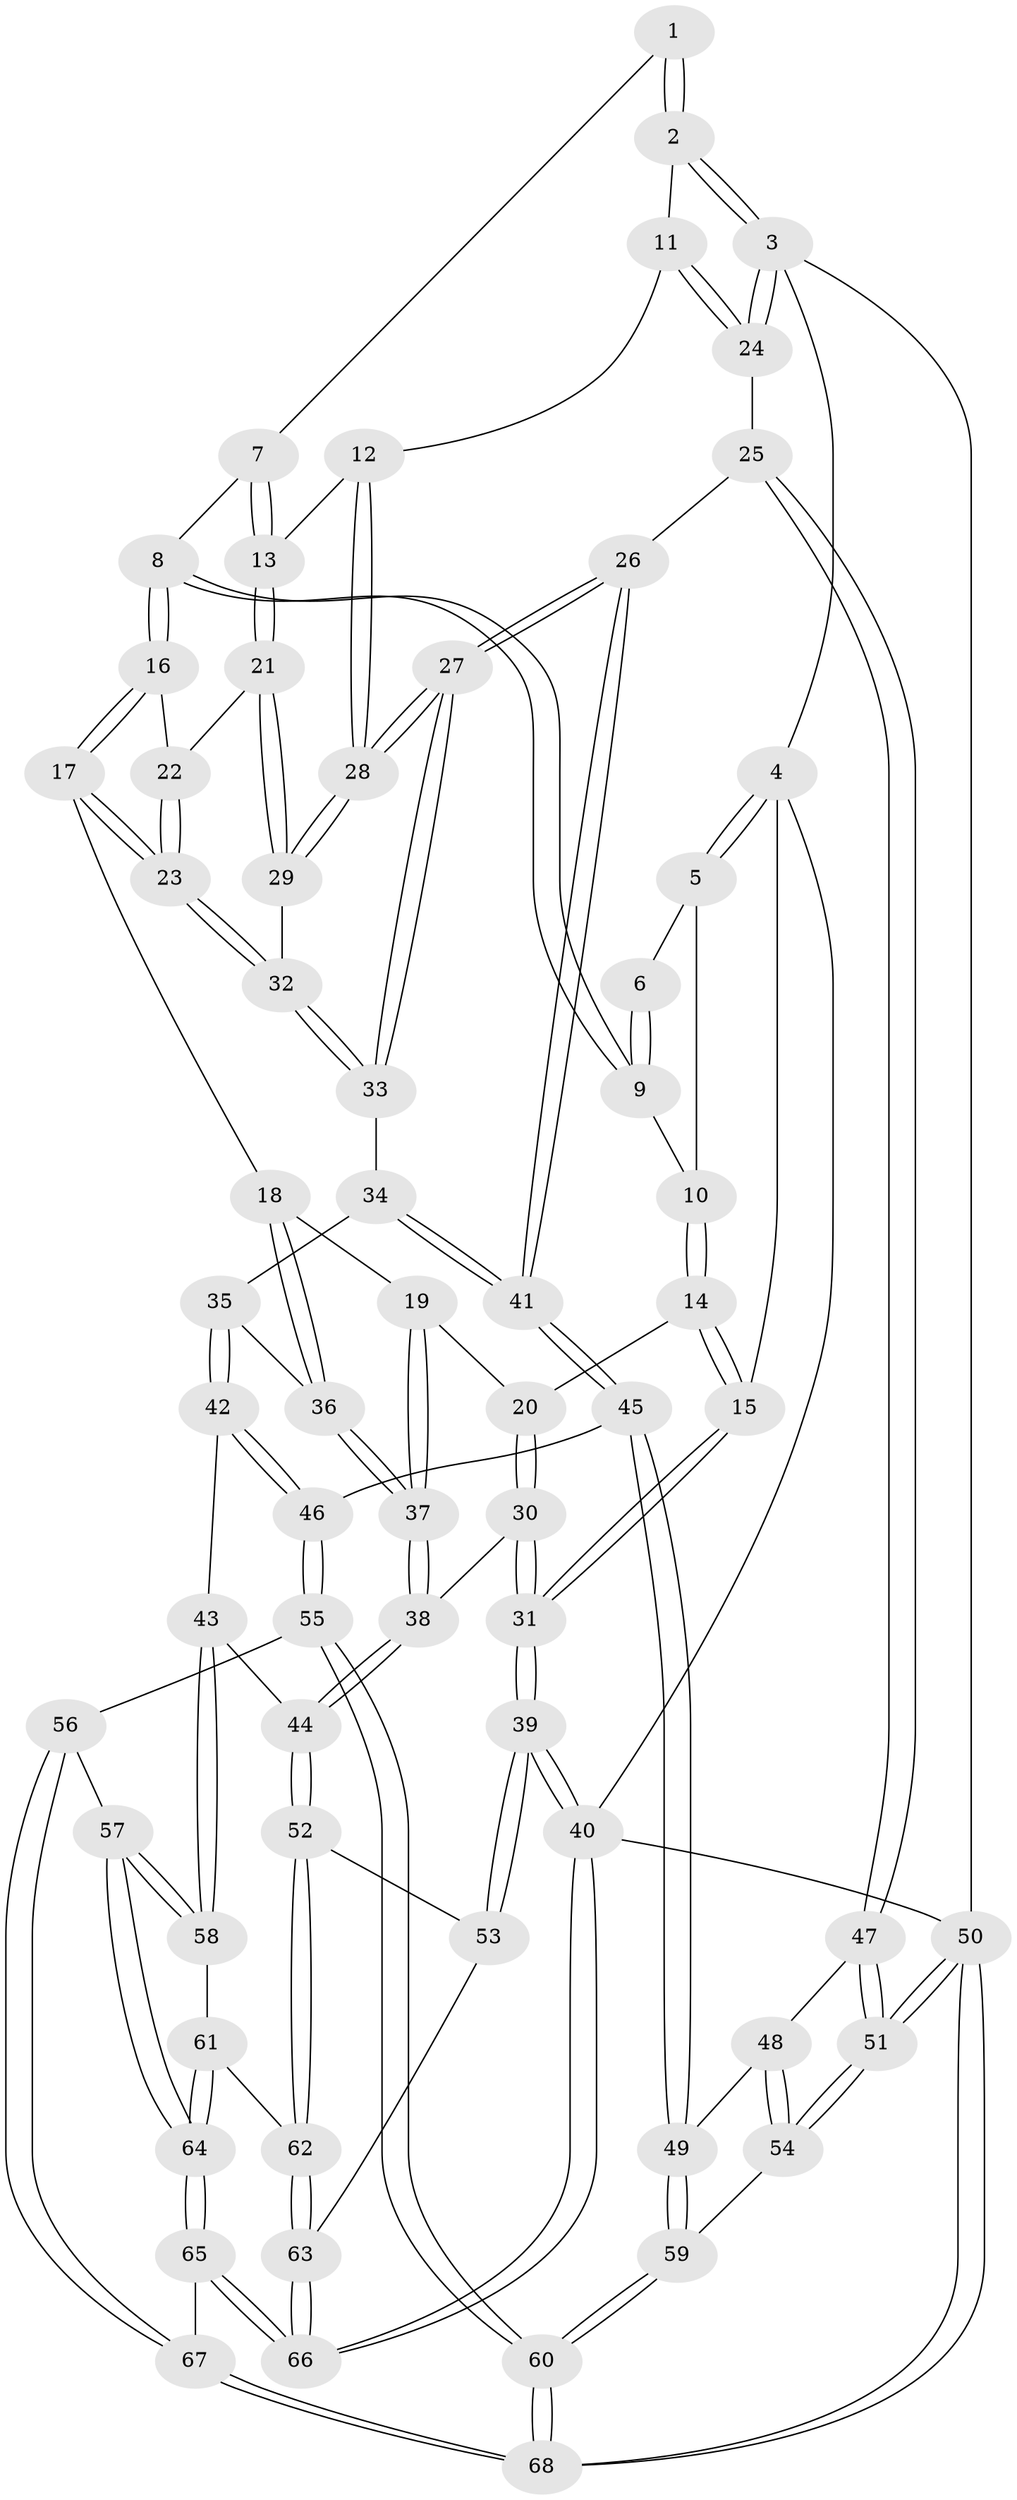 // coarse degree distribution, {3: 0.15384615384615385, 5: 0.2564102564102564, 4: 0.5641025641025641, 6: 0.02564102564102564}
// Generated by graph-tools (version 1.1) at 2025/52/02/27/25 19:52:44]
// undirected, 68 vertices, 167 edges
graph export_dot {
graph [start="1"]
  node [color=gray90,style=filled];
  1 [pos="+0.6640068722076055+0"];
  2 [pos="+0.9886979871056889+0"];
  3 [pos="+1+0"];
  4 [pos="+0+0"];
  5 [pos="+0.11417167263107568+0"];
  6 [pos="+0.3814977912282629+0"];
  7 [pos="+0.6287984232496829+0"];
  8 [pos="+0.4935408997470887+0.1291124142586594"];
  9 [pos="+0.42197938337662827+0.08371054105435338"];
  10 [pos="+0.35798327997522317+0.07102507542200222"];
  11 [pos="+0.8338986950917334+0.19481644708897738"];
  12 [pos="+0.7639984251800995+0.21535283786905116"];
  13 [pos="+0.7180069574983118+0.21964669205376386"];
  14 [pos="+0.22615493160450836+0.2007274267589805"];
  15 [pos="+0+0"];
  16 [pos="+0.49367870101940264+0.14362661537550067"];
  17 [pos="+0.4060492966969739+0.25908356391969317"];
  18 [pos="+0.32800951214526103+0.2778080569463914"];
  19 [pos="+0.3096827146285785+0.276182199730365"];
  20 [pos="+0.23794312910771448+0.2154533704662463"];
  21 [pos="+0.6905293399375987+0.2382313572881232"];
  22 [pos="+0.6263920216477783+0.22943487932487477"];
  23 [pos="+0.5138493107972816+0.36428951856616726"];
  24 [pos="+1+0.44414190628525946"];
  25 [pos="+1+0.49974027759864725"];
  26 [pos="+0.8839077627819782+0.5256957951277685"];
  27 [pos="+0.8246732721485887+0.48446800715298577"];
  28 [pos="+0.8183008414967442+0.4755616238411754"];
  29 [pos="+0.6829770903932848+0.3377418148979656"];
  30 [pos="+0+0.5705792103386688"];
  31 [pos="+0+0.5677691885105036"];
  32 [pos="+0.5453698476116431+0.4485677418748991"];
  33 [pos="+0.5436931824588351+0.46340785952355473"];
  34 [pos="+0.5375608307517078+0.4747811113787305"];
  35 [pos="+0.46747995693002453+0.526486806903991"];
  36 [pos="+0.4174737121580434+0.5136266831061059"];
  37 [pos="+0.17778509929087694+0.5469659868271302"];
  38 [pos="+0.10936275502791343+0.5926100423906959"];
  39 [pos="+0+1"];
  40 [pos="+0+1"];
  41 [pos="+0.7254518426298998+0.6711494015377415"];
  42 [pos="+0.4765522639559418+0.700236823533544"];
  43 [pos="+0.38231240396703176+0.7490015205700181"];
  44 [pos="+0.2400736606743682+0.7526263206186697"];
  45 [pos="+0.7243972405331381+0.6735085280264462"];
  46 [pos="+0.5798193872168903+0.7499258066891547"];
  47 [pos="+1+0.5841177623731378"];
  48 [pos="+0.9011231177091569+0.7820131074994514"];
  49 [pos="+0.8113487643701145+0.8396112790642546"];
  50 [pos="+1+1"];
  51 [pos="+1+0.9383751953168293"];
  52 [pos="+0.23988435201447825+0.7543393356514381"];
  53 [pos="+0.0777657982486448+0.8901165573885383"];
  54 [pos="+0.9911327687854895+0.8998457411877747"];
  55 [pos="+0.5857959593596457+0.8469664494426199"];
  56 [pos="+0.5408998227303089+0.9122642581683312"];
  57 [pos="+0.4633833947995754+0.9153538380548867"];
  58 [pos="+0.4291125574314438+0.8821287865524543"];
  59 [pos="+0.8092561014846134+0.900156501401799"];
  60 [pos="+0.7809241959373522+0.9464968787791022"];
  61 [pos="+0.32779482695770795+0.9212140772214166"];
  62 [pos="+0.24475499192605185+0.8614239555067724"];
  63 [pos="+0.20805294472082927+0.9358398115270185"];
  64 [pos="+0.3839380291647772+1"];
  65 [pos="+0.361358873535484+1"];
  66 [pos="+0.08196773542990335+1"];
  67 [pos="+0.6312950667242954+1"];
  68 [pos="+0.7616008032093974+1"];
  1 -- 2;
  1 -- 2;
  1 -- 7;
  2 -- 3;
  2 -- 3;
  2 -- 11;
  3 -- 4;
  3 -- 24;
  3 -- 24;
  3 -- 50;
  4 -- 5;
  4 -- 5;
  4 -- 15;
  4 -- 40;
  5 -- 6;
  5 -- 10;
  6 -- 9;
  6 -- 9;
  7 -- 8;
  7 -- 13;
  7 -- 13;
  8 -- 9;
  8 -- 9;
  8 -- 16;
  8 -- 16;
  9 -- 10;
  10 -- 14;
  10 -- 14;
  11 -- 12;
  11 -- 24;
  11 -- 24;
  12 -- 13;
  12 -- 28;
  12 -- 28;
  13 -- 21;
  13 -- 21;
  14 -- 15;
  14 -- 15;
  14 -- 20;
  15 -- 31;
  15 -- 31;
  16 -- 17;
  16 -- 17;
  16 -- 22;
  17 -- 18;
  17 -- 23;
  17 -- 23;
  18 -- 19;
  18 -- 36;
  18 -- 36;
  19 -- 20;
  19 -- 37;
  19 -- 37;
  20 -- 30;
  20 -- 30;
  21 -- 22;
  21 -- 29;
  21 -- 29;
  22 -- 23;
  22 -- 23;
  23 -- 32;
  23 -- 32;
  24 -- 25;
  25 -- 26;
  25 -- 47;
  25 -- 47;
  26 -- 27;
  26 -- 27;
  26 -- 41;
  26 -- 41;
  27 -- 28;
  27 -- 28;
  27 -- 33;
  27 -- 33;
  28 -- 29;
  28 -- 29;
  29 -- 32;
  30 -- 31;
  30 -- 31;
  30 -- 38;
  31 -- 39;
  31 -- 39;
  32 -- 33;
  32 -- 33;
  33 -- 34;
  34 -- 35;
  34 -- 41;
  34 -- 41;
  35 -- 36;
  35 -- 42;
  35 -- 42;
  36 -- 37;
  36 -- 37;
  37 -- 38;
  37 -- 38;
  38 -- 44;
  38 -- 44;
  39 -- 40;
  39 -- 40;
  39 -- 53;
  39 -- 53;
  40 -- 66;
  40 -- 66;
  40 -- 50;
  41 -- 45;
  41 -- 45;
  42 -- 43;
  42 -- 46;
  42 -- 46;
  43 -- 44;
  43 -- 58;
  43 -- 58;
  44 -- 52;
  44 -- 52;
  45 -- 46;
  45 -- 49;
  45 -- 49;
  46 -- 55;
  46 -- 55;
  47 -- 48;
  47 -- 51;
  47 -- 51;
  48 -- 49;
  48 -- 54;
  48 -- 54;
  49 -- 59;
  49 -- 59;
  50 -- 51;
  50 -- 51;
  50 -- 68;
  50 -- 68;
  51 -- 54;
  51 -- 54;
  52 -- 53;
  52 -- 62;
  52 -- 62;
  53 -- 63;
  54 -- 59;
  55 -- 56;
  55 -- 60;
  55 -- 60;
  56 -- 57;
  56 -- 67;
  56 -- 67;
  57 -- 58;
  57 -- 58;
  57 -- 64;
  57 -- 64;
  58 -- 61;
  59 -- 60;
  59 -- 60;
  60 -- 68;
  60 -- 68;
  61 -- 62;
  61 -- 64;
  61 -- 64;
  62 -- 63;
  62 -- 63;
  63 -- 66;
  63 -- 66;
  64 -- 65;
  64 -- 65;
  65 -- 66;
  65 -- 66;
  65 -- 67;
  67 -- 68;
  67 -- 68;
}
